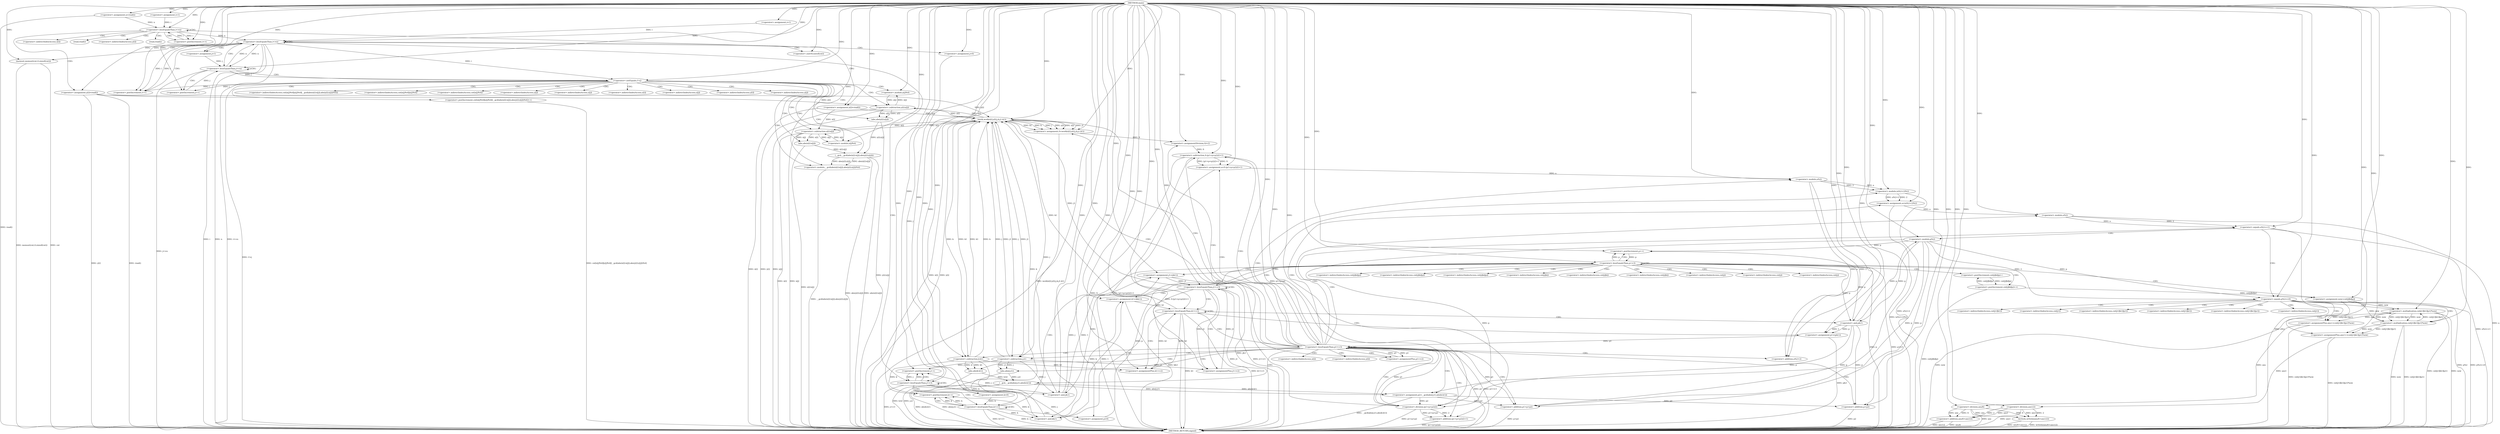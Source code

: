 digraph "main" {  
"1000282" [label = "(METHOD,main)" ]
"1000567" [label = "(METHOD_RETURN,signed)" ]
"1000284" [label = "(<operator>.assignment,n=read())" ]
"1000559" [label = "(writeln,writeln(ans/6+ans1/2))" ]
"1000289" [label = "(<operator>.assignment,i=1)" ]
"1000292" [label = "(<operator>.lessEqualsThan,i<=n)" ]
"1000295" [label = "(<operator>.postIncrement,i++)" ]
"1000311" [label = "(<operator>.assignment,i=1)" ]
"1000314" [label = "(<operator>.lessEqualsThan,i<=n)" ]
"1000317" [label = "(<operator>.postIncrement,i++)" ]
"1000320" [label = "(memset,memset(cnt,0,sizeof(cnt)))" ]
"1000560" [label = "(<operator>.addition,ans/6+ans1/2)" ]
"1000299" [label = "(<operator>.assignment,x[i]=read())" ]
"1000304" [label = "(<operator>.assignment,y[i]=read())" ]
"1000327" [label = "(<operator>.assignment,j=1)" ]
"1000330" [label = "(<operator>.lessEqualsThan,j<=n)" ]
"1000333" [label = "(<operator>.postIncrement,j++)" ]
"1000376" [label = "(<operator>.assignment,j=0)" ]
"1000379" [label = "(<operator>.lessEqualsThan,j<=3)" ]
"1000382" [label = "(<operator>.postIncrement,j++)" ]
"1000561" [label = "(<operator>.division,ans/6)" ]
"1000564" [label = "(<operator>.division,ans1/2)" ]
"1000323" [label = "(<operator>.sizeOf,sizeof(cnt))" ]
"1000336" [label = "(<operator>.notEquals,i!=j)" ]
"1000386" [label = "(<operator>.assignment,k=0)" ]
"1000389" [label = "(<operator>.lessEqualsThan,k<=3)" ]
"1000392" [label = "(<operator>.postIncrement,k++)" ]
"1000340" [label = "(<operator>.postIncrement,cnt[x[j]%4][y[j]%4][__gcd(abs(x[i]-x[j]),abs(y[i]-y[j]))%4]++)" ]
"1000396" [label = "(<operator>.assignment,p=0)" ]
"1000399" [label = "(<operator>.lessEqualsThan,p<=3)" ]
"1000402" [label = "(<operator>.postIncrement,p++)" ]
"1000406" [label = "(<operator>.assignment,now=cnt[j][k][p])" ]
"1000415" [label = "(<operator>.postDecrement,cnt[j][k][p]--)" ]
"1000551" [label = "(<operator>.postIncrement,cnt[j][k][p]++)" ]
"1000425" [label = "(<operator>.assignment,j1=(j&1))" ]
"1000430" [label = "(<operator>.lessEqualsThan,j1<=3)" ]
"1000433" [label = "(<operator>.assignmentPlus,j1+=2)" ]
"1000355" [label = "(<operator>.modulo,__gcd(abs(x[i]-x[j]),abs(y[i]-y[j]))%4)" ]
"1000438" [label = "(<operator>.assignment,k1=(k&1))" ]
"1000443" [label = "(<operator>.lessEqualsThan,k1<=3)" ]
"1000446" [label = "(<operator>.assignmentPlus,k1+=2)" ]
"1000350" [label = "(<operator>.modulo,y[j]%4)" ]
"1000356" [label = "(__gcd,__gcd(abs(x[i]-x[j]),abs(y[i]-y[j])))" ]
"1000427" [label = "(<operator>.and,j&1)" ]
"1000451" [label = "(<operator>.assignment,p1=(p&1))" ]
"1000456" [label = "(<operator>.lessEqualsThan,p1<=3)" ]
"1000459" [label = "(<operator>.assignmentPlus,p1+=2)" ]
"1000345" [label = "(<operator>.modulo,x[j]%4)" ]
"1000357" [label = "(abs,abs(x[i]-x[j]))" ]
"1000365" [label = "(abs,abs(y[i]-y[j]))" ]
"1000440" [label = "(<operator>.and,k&1)" ]
"1000464" [label = "(<operator>.assignment,S=work(x[i],y[i],j,k,j1,k1))" ]
"1000477" [label = "(<operator>.assignmentDivision,S/=2)" ]
"1000481" [label = "(<operator>.assignment,p2=__gcd(abs(j-j1),abs(k-k1)))" ]
"1000493" [label = "(<operator>.assignment,a=S-(p1+p+p2)/2+1)" ]
"1000506" [label = "(<operator>.assignment,a=(a%2+2)%2)" ]
"1000358" [label = "(<operator>.subtraction,x[i]-x[j])" ]
"1000366" [label = "(<operator>.subtraction,y[i]-y[j])" ]
"1000453" [label = "(<operator>.and,p&1)" ]
"1000516" [label = "(<operator>.equals,a%2==1)" ]
"1000466" [label = "(work,work(x[i],y[i],j,k,j1,k1))" ]
"1000483" [label = "(__gcd,__gcd(abs(j-j1),abs(k-k1)))" ]
"1000495" [label = "(<operator>.subtraction,S-(p1+p+p2)/2+1)" ]
"1000508" [label = "(<operator>.modulo,(a%2+2)%2)" ]
"1000484" [label = "(abs,abs(j-j1))" ]
"1000488" [label = "(abs,abs(k-k1))" ]
"1000497" [label = "(<operator>.addition,(p1+p+p2)/2+1)" ]
"1000509" [label = "(<operator>.addition,a%2+2)" ]
"1000517" [label = "(<operator>.modulo,a%2)" ]
"1000523" [label = "(<operator>.equals,p%2==0)" ]
"1000528" [label = "(<operator>.assignmentPlus,ans+=cnt[j1][k1][p1]*now)" ]
"1000485" [label = "(<operator>.subtraction,j-j1)" ]
"1000489" [label = "(<operator>.subtraction,k-k1)" ]
"1000498" [label = "(<operator>.division,(p1+p+p2)/2)" ]
"1000510" [label = "(<operator>.modulo,a%2)" ]
"1000540" [label = "(<operator>.assignmentPlus,ans1+=cnt[j1][k1][p1]*now)" ]
"1000499" [label = "(<operator>.addition,p1+p+p2)" ]
"1000524" [label = "(<operator>.modulo,p%2)" ]
"1000530" [label = "(<operator>.multiplication,cnt[j1][k1][p1]*now)" ]
"1000501" [label = "(<operator>.addition,p+p2)" ]
"1000542" [label = "(<operator>.multiplication,cnt[j1][k1][p1]*now)" ]
"1000300" [label = "(<operator>.indirectIndexAccess,x[i])" ]
"1000303" [label = "(read,read())" ]
"1000305" [label = "(<operator>.indirectIndexAccess,y[i])" ]
"1000308" [label = "(read,read())" ]
"1000341" [label = "(<operator>.indirectIndexAccess,cnt[x[j]%4][y[j]%4][__gcd(abs(x[i]-x[j]),abs(y[i]-y[j]))%4])" ]
"1000342" [label = "(<operator>.indirectIndexAccess,cnt[x[j]%4][y[j]%4])" ]
"1000408" [label = "(<operator>.indirectIndexAccess,cnt[j][k][p])" ]
"1000416" [label = "(<operator>.indirectIndexAccess,cnt[j][k][p])" ]
"1000552" [label = "(<operator>.indirectIndexAccess,cnt[j][k][p])" ]
"1000343" [label = "(<operator>.indirectIndexAccess,cnt[x[j]%4])" ]
"1000409" [label = "(<operator>.indirectIndexAccess,cnt[j][k])" ]
"1000417" [label = "(<operator>.indirectIndexAccess,cnt[j][k])" ]
"1000553" [label = "(<operator>.indirectIndexAccess,cnt[j][k])" ]
"1000351" [label = "(<operator>.indirectIndexAccess,y[j])" ]
"1000410" [label = "(<operator>.indirectIndexAccess,cnt[j])" ]
"1000418" [label = "(<operator>.indirectIndexAccess,cnt[j])" ]
"1000554" [label = "(<operator>.indirectIndexAccess,cnt[j])" ]
"1000346" [label = "(<operator>.indirectIndexAccess,x[j])" ]
"1000359" [label = "(<operator>.indirectIndexAccess,x[i])" ]
"1000362" [label = "(<operator>.indirectIndexAccess,x[j])" ]
"1000367" [label = "(<operator>.indirectIndexAccess,y[i])" ]
"1000370" [label = "(<operator>.indirectIndexAccess,y[j])" ]
"1000467" [label = "(<operator>.indirectIndexAccess,x[i])" ]
"1000470" [label = "(<operator>.indirectIndexAccess,y[i])" ]
"1000531" [label = "(<operator>.indirectIndexAccess,cnt[j1][k1][p1])" ]
"1000532" [label = "(<operator>.indirectIndexAccess,cnt[j1][k1])" ]
"1000543" [label = "(<operator>.indirectIndexAccess,cnt[j1][k1][p1])" ]
"1000533" [label = "(<operator>.indirectIndexAccess,cnt[j1])" ]
"1000544" [label = "(<operator>.indirectIndexAccess,cnt[j1][k1])" ]
"1000545" [label = "(<operator>.indirectIndexAccess,cnt[j1])" ]
  "1000284" -> "1000567"  [ label = "DDG: read()"] 
  "1000314" -> "1000567"  [ label = "DDG: i"] 
  "1000314" -> "1000567"  [ label = "DDG: n"] 
  "1000314" -> "1000567"  [ label = "DDG: i<=n"] 
  "1000561" -> "1000567"  [ label = "DDG: ans"] 
  "1000560" -> "1000567"  [ label = "DDG: ans/6"] 
  "1000564" -> "1000567"  [ label = "DDG: ans1"] 
  "1000560" -> "1000567"  [ label = "DDG: ans1/2"] 
  "1000559" -> "1000567"  [ label = "DDG: ans/6+ans1/2"] 
  "1000559" -> "1000567"  [ label = "DDG: writeln(ans/6+ans1/2)"] 
  "1000320" -> "1000567"  [ label = "DDG: cnt"] 
  "1000320" -> "1000567"  [ label = "DDG: memset(cnt,0,sizeof(cnt))"] 
  "1000330" -> "1000567"  [ label = "DDG: j<=n"] 
  "1000379" -> "1000567"  [ label = "DDG: j"] 
  "1000379" -> "1000567"  [ label = "DDG: j<=3"] 
  "1000389" -> "1000567"  [ label = "DDG: k"] 
  "1000389" -> "1000567"  [ label = "DDG: k<=3"] 
  "1000399" -> "1000567"  [ label = "DDG: p"] 
  "1000399" -> "1000567"  [ label = "DDG: p<=3"] 
  "1000406" -> "1000567"  [ label = "DDG: now"] 
  "1000425" -> "1000567"  [ label = "DDG: j&1"] 
  "1000430" -> "1000567"  [ label = "DDG: j1"] 
  "1000430" -> "1000567"  [ label = "DDG: j1<=3"] 
  "1000551" -> "1000567"  [ label = "DDG: cnt[j][k][p]"] 
  "1000438" -> "1000567"  [ label = "DDG: k&1"] 
  "1000443" -> "1000567"  [ label = "DDG: k1"] 
  "1000443" -> "1000567"  [ label = "DDG: k1<=3"] 
  "1000451" -> "1000567"  [ label = "DDG: p&1"] 
  "1000456" -> "1000567"  [ label = "DDG: p1"] 
  "1000456" -> "1000567"  [ label = "DDG: p1<=3"] 
  "1000466" -> "1000567"  [ label = "DDG: x[i]"] 
  "1000466" -> "1000567"  [ label = "DDG: y[i]"] 
  "1000464" -> "1000567"  [ label = "DDG: work(x[i],y[i],j,k,j1,k1)"] 
  "1000484" -> "1000567"  [ label = "DDG: j-j1"] 
  "1000483" -> "1000567"  [ label = "DDG: abs(j-j1)"] 
  "1000488" -> "1000567"  [ label = "DDG: k-k1"] 
  "1000483" -> "1000567"  [ label = "DDG: abs(k-k1)"] 
  "1000481" -> "1000567"  [ label = "DDG: __gcd(abs(j-j1),abs(k-k1))"] 
  "1000495" -> "1000567"  [ label = "DDG: S"] 
  "1000501" -> "1000567"  [ label = "DDG: p2"] 
  "1000499" -> "1000567"  [ label = "DDG: p+p2"] 
  "1000498" -> "1000567"  [ label = "DDG: p1+p+p2"] 
  "1000497" -> "1000567"  [ label = "DDG: (p1+p+p2)/2"] 
  "1000495" -> "1000567"  [ label = "DDG: (p1+p+p2)/2+1"] 
  "1000493" -> "1000567"  [ label = "DDG: S-(p1+p+p2)/2+1"] 
  "1000508" -> "1000567"  [ label = "DDG: a%2+2"] 
  "1000506" -> "1000567"  [ label = "DDG: (a%2+2)%2"] 
  "1000517" -> "1000567"  [ label = "DDG: a"] 
  "1000516" -> "1000567"  [ label = "DDG: a%2"] 
  "1000516" -> "1000567"  [ label = "DDG: a%2==1"] 
  "1000523" -> "1000567"  [ label = "DDG: p%2"] 
  "1000523" -> "1000567"  [ label = "DDG: p%2==0"] 
  "1000542" -> "1000567"  [ label = "DDG: cnt[j1][k1][p1]"] 
  "1000542" -> "1000567"  [ label = "DDG: now"] 
  "1000540" -> "1000567"  [ label = "DDG: cnt[j1][k1][p1]*now"] 
  "1000530" -> "1000567"  [ label = "DDG: cnt[j1][k1][p1]"] 
  "1000530" -> "1000567"  [ label = "DDG: now"] 
  "1000528" -> "1000567"  [ label = "DDG: cnt[j1][k1][p1]*now"] 
  "1000336" -> "1000567"  [ label = "DDG: i!=j"] 
  "1000358" -> "1000567"  [ label = "DDG: x[i]"] 
  "1000358" -> "1000567"  [ label = "DDG: x[j]"] 
  "1000357" -> "1000567"  [ label = "DDG: x[i]-x[j]"] 
  "1000356" -> "1000567"  [ label = "DDG: abs(x[i]-x[j])"] 
  "1000366" -> "1000567"  [ label = "DDG: y[i]"] 
  "1000366" -> "1000567"  [ label = "DDG: y[j]"] 
  "1000365" -> "1000567"  [ label = "DDG: y[i]-y[j]"] 
  "1000356" -> "1000567"  [ label = "DDG: abs(y[i]-y[j])"] 
  "1000355" -> "1000567"  [ label = "DDG: __gcd(abs(x[i]-x[j]),abs(y[i]-y[j]))"] 
  "1000340" -> "1000567"  [ label = "DDG: cnt[x[j]%4][y[j]%4][__gcd(abs(x[i]-x[j]),abs(y[i]-y[j]))%4]"] 
  "1000299" -> "1000567"  [ label = "DDG: x[i]"] 
  "1000304" -> "1000567"  [ label = "DDG: y[i]"] 
  "1000304" -> "1000567"  [ label = "DDG: read()"] 
  "1000282" -> "1000284"  [ label = "DDG: "] 
  "1000282" -> "1000289"  [ label = "DDG: "] 
  "1000282" -> "1000311"  [ label = "DDG: "] 
  "1000561" -> "1000559"  [ label = "DDG: ans"] 
  "1000561" -> "1000559"  [ label = "DDG: 6"] 
  "1000564" -> "1000559"  [ label = "DDG: ans1"] 
  "1000564" -> "1000559"  [ label = "DDG: 2"] 
  "1000289" -> "1000292"  [ label = "DDG: i"] 
  "1000295" -> "1000292"  [ label = "DDG: i"] 
  "1000282" -> "1000292"  [ label = "DDG: "] 
  "1000284" -> "1000292"  [ label = "DDG: n"] 
  "1000292" -> "1000295"  [ label = "DDG: i"] 
  "1000282" -> "1000295"  [ label = "DDG: "] 
  "1000311" -> "1000314"  [ label = "DDG: i"] 
  "1000317" -> "1000314"  [ label = "DDG: i"] 
  "1000282" -> "1000314"  [ label = "DDG: "] 
  "1000292" -> "1000314"  [ label = "DDG: n"] 
  "1000330" -> "1000314"  [ label = "DDG: n"] 
  "1000314" -> "1000317"  [ label = "DDG: i"] 
  "1000336" -> "1000317"  [ label = "DDG: i"] 
  "1000282" -> "1000317"  [ label = "DDG: "] 
  "1000561" -> "1000560"  [ label = "DDG: ans"] 
  "1000561" -> "1000560"  [ label = "DDG: 6"] 
  "1000564" -> "1000560"  [ label = "DDG: ans1"] 
  "1000564" -> "1000560"  [ label = "DDG: 2"] 
  "1000282" -> "1000299"  [ label = "DDG: "] 
  "1000282" -> "1000304"  [ label = "DDG: "] 
  "1000282" -> "1000320"  [ label = "DDG: "] 
  "1000282" -> "1000327"  [ label = "DDG: "] 
  "1000282" -> "1000376"  [ label = "DDG: "] 
  "1000528" -> "1000561"  [ label = "DDG: ans"] 
  "1000282" -> "1000561"  [ label = "DDG: "] 
  "1000540" -> "1000564"  [ label = "DDG: ans1"] 
  "1000282" -> "1000564"  [ label = "DDG: "] 
  "1000282" -> "1000323"  [ label = "DDG: "] 
  "1000327" -> "1000330"  [ label = "DDG: j"] 
  "1000333" -> "1000330"  [ label = "DDG: j"] 
  "1000282" -> "1000330"  [ label = "DDG: "] 
  "1000314" -> "1000330"  [ label = "DDG: n"] 
  "1000336" -> "1000333"  [ label = "DDG: j"] 
  "1000282" -> "1000333"  [ label = "DDG: "] 
  "1000376" -> "1000379"  [ label = "DDG: j"] 
  "1000382" -> "1000379"  [ label = "DDG: j"] 
  "1000282" -> "1000379"  [ label = "DDG: "] 
  "1000379" -> "1000382"  [ label = "DDG: j"] 
  "1000427" -> "1000382"  [ label = "DDG: j"] 
  "1000485" -> "1000382"  [ label = "DDG: j"] 
  "1000282" -> "1000382"  [ label = "DDG: "] 
  "1000282" -> "1000386"  [ label = "DDG: "] 
  "1000314" -> "1000336"  [ label = "DDG: i"] 
  "1000282" -> "1000336"  [ label = "DDG: "] 
  "1000330" -> "1000336"  [ label = "DDG: j"] 
  "1000386" -> "1000389"  [ label = "DDG: k"] 
  "1000392" -> "1000389"  [ label = "DDG: k"] 
  "1000282" -> "1000389"  [ label = "DDG: "] 
  "1000389" -> "1000392"  [ label = "DDG: k"] 
  "1000440" -> "1000392"  [ label = "DDG: k"] 
  "1000489" -> "1000392"  [ label = "DDG: k"] 
  "1000282" -> "1000392"  [ label = "DDG: "] 
  "1000282" -> "1000396"  [ label = "DDG: "] 
  "1000396" -> "1000399"  [ label = "DDG: p"] 
  "1000402" -> "1000399"  [ label = "DDG: p"] 
  "1000282" -> "1000399"  [ label = "DDG: "] 
  "1000399" -> "1000402"  [ label = "DDG: p"] 
  "1000453" -> "1000402"  [ label = "DDG: p"] 
  "1000524" -> "1000402"  [ label = "DDG: p"] 
  "1000282" -> "1000402"  [ label = "DDG: "] 
  "1000551" -> "1000406"  [ label = "DDG: cnt[j][k][p]"] 
  "1000282" -> "1000406"  [ label = "DDG: "] 
  "1000551" -> "1000415"  [ label = "DDG: cnt[j][k][p]"] 
  "1000427" -> "1000425"  [ label = "DDG: j"] 
  "1000427" -> "1000425"  [ label = "DDG: 1"] 
  "1000282" -> "1000433"  [ label = "DDG: "] 
  "1000415" -> "1000551"  [ label = "DDG: cnt[j][k][p]"] 
  "1000356" -> "1000355"  [ label = "DDG: abs(y[i]-y[j])"] 
  "1000356" -> "1000355"  [ label = "DDG: abs(x[i]-x[j])"] 
  "1000282" -> "1000355"  [ label = "DDG: "] 
  "1000282" -> "1000425"  [ label = "DDG: "] 
  "1000425" -> "1000430"  [ label = "DDG: j1"] 
  "1000433" -> "1000430"  [ label = "DDG: j1"] 
  "1000282" -> "1000430"  [ label = "DDG: "] 
  "1000430" -> "1000433"  [ label = "DDG: j1"] 
  "1000485" -> "1000433"  [ label = "DDG: j1"] 
  "1000440" -> "1000438"  [ label = "DDG: 1"] 
  "1000440" -> "1000438"  [ label = "DDG: k"] 
  "1000282" -> "1000446"  [ label = "DDG: "] 
  "1000366" -> "1000350"  [ label = "DDG: y[j]"] 
  "1000282" -> "1000350"  [ label = "DDG: "] 
  "1000357" -> "1000356"  [ label = "DDG: x[i]-x[j]"] 
  "1000365" -> "1000356"  [ label = "DDG: y[i]-y[j]"] 
  "1000379" -> "1000427"  [ label = "DDG: j"] 
  "1000485" -> "1000427"  [ label = "DDG: j"] 
  "1000282" -> "1000427"  [ label = "DDG: "] 
  "1000282" -> "1000438"  [ label = "DDG: "] 
  "1000438" -> "1000443"  [ label = "DDG: k1"] 
  "1000446" -> "1000443"  [ label = "DDG: k1"] 
  "1000282" -> "1000443"  [ label = "DDG: "] 
  "1000443" -> "1000446"  [ label = "DDG: k1"] 
  "1000489" -> "1000446"  [ label = "DDG: k1"] 
  "1000453" -> "1000451"  [ label = "DDG: 1"] 
  "1000453" -> "1000451"  [ label = "DDG: p"] 
  "1000282" -> "1000459"  [ label = "DDG: "] 
  "1000358" -> "1000345"  [ label = "DDG: x[j]"] 
  "1000282" -> "1000345"  [ label = "DDG: "] 
  "1000358" -> "1000357"  [ label = "DDG: x[j]"] 
  "1000358" -> "1000357"  [ label = "DDG: x[i]"] 
  "1000366" -> "1000365"  [ label = "DDG: y[j]"] 
  "1000366" -> "1000365"  [ label = "DDG: y[i]"] 
  "1000389" -> "1000440"  [ label = "DDG: k"] 
  "1000489" -> "1000440"  [ label = "DDG: k"] 
  "1000282" -> "1000440"  [ label = "DDG: "] 
  "1000282" -> "1000451"  [ label = "DDG: "] 
  "1000451" -> "1000456"  [ label = "DDG: p1"] 
  "1000459" -> "1000456"  [ label = "DDG: p1"] 
  "1000282" -> "1000456"  [ label = "DDG: "] 
  "1000456" -> "1000459"  [ label = "DDG: p1"] 
  "1000466" -> "1000464"  [ label = "DDG: j"] 
  "1000466" -> "1000464"  [ label = "DDG: y[i]"] 
  "1000466" -> "1000464"  [ label = "DDG: x[i]"] 
  "1000466" -> "1000464"  [ label = "DDG: j1"] 
  "1000466" -> "1000464"  [ label = "DDG: k1"] 
  "1000466" -> "1000464"  [ label = "DDG: k"] 
  "1000282" -> "1000477"  [ label = "DDG: "] 
  "1000483" -> "1000481"  [ label = "DDG: abs(j-j1)"] 
  "1000483" -> "1000481"  [ label = "DDG: abs(k-k1)"] 
  "1000495" -> "1000493"  [ label = "DDG: S"] 
  "1000495" -> "1000493"  [ label = "DDG: (p1+p+p2)/2+1"] 
  "1000508" -> "1000506"  [ label = "DDG: 2"] 
  "1000508" -> "1000506"  [ label = "DDG: a%2+2"] 
  "1000466" -> "1000358"  [ label = "DDG: x[i]"] 
  "1000299" -> "1000358"  [ label = "DDG: x[i]"] 
  "1000345" -> "1000358"  [ label = "DDG: x[j]"] 
  "1000466" -> "1000366"  [ label = "DDG: y[i]"] 
  "1000304" -> "1000366"  [ label = "DDG: y[i]"] 
  "1000350" -> "1000366"  [ label = "DDG: y[j]"] 
  "1000399" -> "1000453"  [ label = "DDG: p"] 
  "1000524" -> "1000453"  [ label = "DDG: p"] 
  "1000282" -> "1000453"  [ label = "DDG: "] 
  "1000282" -> "1000464"  [ label = "DDG: "] 
  "1000464" -> "1000477"  [ label = "DDG: S"] 
  "1000282" -> "1000481"  [ label = "DDG: "] 
  "1000282" -> "1000493"  [ label = "DDG: "] 
  "1000282" -> "1000506"  [ label = "DDG: "] 
  "1000358" -> "1000466"  [ label = "DDG: x[i]"] 
  "1000299" -> "1000466"  [ label = "DDG: x[i]"] 
  "1000427" -> "1000466"  [ label = "DDG: j"] 
  "1000485" -> "1000466"  [ label = "DDG: j"] 
  "1000282" -> "1000466"  [ label = "DDG: "] 
  "1000366" -> "1000466"  [ label = "DDG: y[i]"] 
  "1000304" -> "1000466"  [ label = "DDG: y[i]"] 
  "1000430" -> "1000466"  [ label = "DDG: j1"] 
  "1000485" -> "1000466"  [ label = "DDG: j1"] 
  "1000443" -> "1000466"  [ label = "DDG: k1"] 
  "1000489" -> "1000466"  [ label = "DDG: k1"] 
  "1000440" -> "1000466"  [ label = "DDG: k"] 
  "1000489" -> "1000466"  [ label = "DDG: k"] 
  "1000484" -> "1000483"  [ label = "DDG: j-j1"] 
  "1000488" -> "1000483"  [ label = "DDG: k-k1"] 
  "1000477" -> "1000495"  [ label = "DDG: S"] 
  "1000282" -> "1000495"  [ label = "DDG: "] 
  "1000498" -> "1000495"  [ label = "DDG: 2"] 
  "1000498" -> "1000495"  [ label = "DDG: p1+p+p2"] 
  "1000282" -> "1000508"  [ label = "DDG: "] 
  "1000510" -> "1000508"  [ label = "DDG: a"] 
  "1000510" -> "1000508"  [ label = "DDG: 2"] 
  "1000517" -> "1000516"  [ label = "DDG: a"] 
  "1000517" -> "1000516"  [ label = "DDG: 2"] 
  "1000282" -> "1000516"  [ label = "DDG: "] 
  "1000485" -> "1000484"  [ label = "DDG: j"] 
  "1000485" -> "1000484"  [ label = "DDG: j1"] 
  "1000489" -> "1000488"  [ label = "DDG: k1"] 
  "1000489" -> "1000488"  [ label = "DDG: k"] 
  "1000498" -> "1000497"  [ label = "DDG: 2"] 
  "1000498" -> "1000497"  [ label = "DDG: p1+p+p2"] 
  "1000282" -> "1000497"  [ label = "DDG: "] 
  "1000510" -> "1000509"  [ label = "DDG: a"] 
  "1000510" -> "1000509"  [ label = "DDG: 2"] 
  "1000282" -> "1000509"  [ label = "DDG: "] 
  "1000506" -> "1000517"  [ label = "DDG: a"] 
  "1000282" -> "1000517"  [ label = "DDG: "] 
  "1000530" -> "1000528"  [ label = "DDG: cnt[j1][k1][p1]"] 
  "1000530" -> "1000528"  [ label = "DDG: now"] 
  "1000466" -> "1000485"  [ label = "DDG: j"] 
  "1000282" -> "1000485"  [ label = "DDG: "] 
  "1000466" -> "1000485"  [ label = "DDG: j1"] 
  "1000466" -> "1000489"  [ label = "DDG: k"] 
  "1000282" -> "1000489"  [ label = "DDG: "] 
  "1000466" -> "1000489"  [ label = "DDG: k1"] 
  "1000456" -> "1000498"  [ label = "DDG: p1"] 
  "1000282" -> "1000498"  [ label = "DDG: "] 
  "1000481" -> "1000498"  [ label = "DDG: p2"] 
  "1000453" -> "1000498"  [ label = "DDG: p"] 
  "1000524" -> "1000498"  [ label = "DDG: p"] 
  "1000493" -> "1000510"  [ label = "DDG: a"] 
  "1000282" -> "1000510"  [ label = "DDG: "] 
  "1000524" -> "1000523"  [ label = "DDG: 2"] 
  "1000524" -> "1000523"  [ label = "DDG: p"] 
  "1000282" -> "1000523"  [ label = "DDG: "] 
  "1000282" -> "1000528"  [ label = "DDG: "] 
  "1000542" -> "1000540"  [ label = "DDG: cnt[j1][k1][p1]"] 
  "1000542" -> "1000540"  [ label = "DDG: now"] 
  "1000456" -> "1000499"  [ label = "DDG: p1"] 
  "1000282" -> "1000499"  [ label = "DDG: "] 
  "1000481" -> "1000499"  [ label = "DDG: p2"] 
  "1000453" -> "1000499"  [ label = "DDG: p"] 
  "1000524" -> "1000499"  [ label = "DDG: p"] 
  "1000282" -> "1000524"  [ label = "DDG: "] 
  "1000453" -> "1000524"  [ label = "DDG: p"] 
  "1000542" -> "1000530"  [ label = "DDG: cnt[j1][k1][p1]"] 
  "1000406" -> "1000530"  [ label = "DDG: now"] 
  "1000542" -> "1000530"  [ label = "DDG: now"] 
  "1000282" -> "1000530"  [ label = "DDG: "] 
  "1000282" -> "1000540"  [ label = "DDG: "] 
  "1000453" -> "1000501"  [ label = "DDG: p"] 
  "1000524" -> "1000501"  [ label = "DDG: p"] 
  "1000282" -> "1000501"  [ label = "DDG: "] 
  "1000481" -> "1000501"  [ label = "DDG: p2"] 
  "1000530" -> "1000542"  [ label = "DDG: cnt[j1][k1][p1]"] 
  "1000406" -> "1000542"  [ label = "DDG: now"] 
  "1000530" -> "1000542"  [ label = "DDG: now"] 
  "1000282" -> "1000542"  [ label = "DDG: "] 
  "1000292" -> "1000308"  [ label = "CDG: "] 
  "1000292" -> "1000300"  [ label = "CDG: "] 
  "1000292" -> "1000292"  [ label = "CDG: "] 
  "1000292" -> "1000303"  [ label = "CDG: "] 
  "1000292" -> "1000299"  [ label = "CDG: "] 
  "1000292" -> "1000305"  [ label = "CDG: "] 
  "1000292" -> "1000304"  [ label = "CDG: "] 
  "1000292" -> "1000295"  [ label = "CDG: "] 
  "1000314" -> "1000330"  [ label = "CDG: "] 
  "1000314" -> "1000376"  [ label = "CDG: "] 
  "1000314" -> "1000314"  [ label = "CDG: "] 
  "1000314" -> "1000317"  [ label = "CDG: "] 
  "1000314" -> "1000379"  [ label = "CDG: "] 
  "1000314" -> "1000320"  [ label = "CDG: "] 
  "1000314" -> "1000323"  [ label = "CDG: "] 
  "1000314" -> "1000327"  [ label = "CDG: "] 
  "1000330" -> "1000330"  [ label = "CDG: "] 
  "1000330" -> "1000336"  [ label = "CDG: "] 
  "1000330" -> "1000333"  [ label = "CDG: "] 
  "1000379" -> "1000389"  [ label = "CDG: "] 
  "1000379" -> "1000382"  [ label = "CDG: "] 
  "1000379" -> "1000379"  [ label = "CDG: "] 
  "1000379" -> "1000386"  [ label = "CDG: "] 
  "1000336" -> "1000362"  [ label = "CDG: "] 
  "1000336" -> "1000370"  [ label = "CDG: "] 
  "1000336" -> "1000357"  [ label = "CDG: "] 
  "1000336" -> "1000355"  [ label = "CDG: "] 
  "1000336" -> "1000367"  [ label = "CDG: "] 
  "1000336" -> "1000350"  [ label = "CDG: "] 
  "1000336" -> "1000340"  [ label = "CDG: "] 
  "1000336" -> "1000356"  [ label = "CDG: "] 
  "1000336" -> "1000346"  [ label = "CDG: "] 
  "1000336" -> "1000345"  [ label = "CDG: "] 
  "1000336" -> "1000341"  [ label = "CDG: "] 
  "1000336" -> "1000342"  [ label = "CDG: "] 
  "1000336" -> "1000359"  [ label = "CDG: "] 
  "1000336" -> "1000351"  [ label = "CDG: "] 
  "1000336" -> "1000365"  [ label = "CDG: "] 
  "1000336" -> "1000366"  [ label = "CDG: "] 
  "1000336" -> "1000358"  [ label = "CDG: "] 
  "1000336" -> "1000343"  [ label = "CDG: "] 
  "1000389" -> "1000389"  [ label = "CDG: "] 
  "1000389" -> "1000396"  [ label = "CDG: "] 
  "1000389" -> "1000399"  [ label = "CDG: "] 
  "1000389" -> "1000392"  [ label = "CDG: "] 
  "1000399" -> "1000430"  [ label = "CDG: "] 
  "1000399" -> "1000410"  [ label = "CDG: "] 
  "1000399" -> "1000552"  [ label = "CDG: "] 
  "1000399" -> "1000408"  [ label = "CDG: "] 
  "1000399" -> "1000402"  [ label = "CDG: "] 
  "1000399" -> "1000418"  [ label = "CDG: "] 
  "1000399" -> "1000399"  [ label = "CDG: "] 
  "1000399" -> "1000409"  [ label = "CDG: "] 
  "1000399" -> "1000406"  [ label = "CDG: "] 
  "1000399" -> "1000415"  [ label = "CDG: "] 
  "1000399" -> "1000551"  [ label = "CDG: "] 
  "1000399" -> "1000427"  [ label = "CDG: "] 
  "1000399" -> "1000417"  [ label = "CDG: "] 
  "1000399" -> "1000553"  [ label = "CDG: "] 
  "1000399" -> "1000554"  [ label = "CDG: "] 
  "1000399" -> "1000425"  [ label = "CDG: "] 
  "1000399" -> "1000416"  [ label = "CDG: "] 
  "1000430" -> "1000430"  [ label = "CDG: "] 
  "1000430" -> "1000438"  [ label = "CDG: "] 
  "1000430" -> "1000443"  [ label = "CDG: "] 
  "1000430" -> "1000433"  [ label = "CDG: "] 
  "1000430" -> "1000440"  [ label = "CDG: "] 
  "1000443" -> "1000456"  [ label = "CDG: "] 
  "1000443" -> "1000446"  [ label = "CDG: "] 
  "1000443" -> "1000443"  [ label = "CDG: "] 
  "1000443" -> "1000451"  [ label = "CDG: "] 
  "1000443" -> "1000453"  [ label = "CDG: "] 
  "1000456" -> "1000456"  [ label = "CDG: "] 
  "1000456" -> "1000464"  [ label = "CDG: "] 
  "1000456" -> "1000488"  [ label = "CDG: "] 
  "1000456" -> "1000495"  [ label = "CDG: "] 
  "1000456" -> "1000498"  [ label = "CDG: "] 
  "1000456" -> "1000470"  [ label = "CDG: "] 
  "1000456" -> "1000497"  [ label = "CDG: "] 
  "1000456" -> "1000459"  [ label = "CDG: "] 
  "1000456" -> "1000481"  [ label = "CDG: "] 
  "1000456" -> "1000483"  [ label = "CDG: "] 
  "1000456" -> "1000466"  [ label = "CDG: "] 
  "1000456" -> "1000477"  [ label = "CDG: "] 
  "1000456" -> "1000499"  [ label = "CDG: "] 
  "1000456" -> "1000506"  [ label = "CDG: "] 
  "1000456" -> "1000467"  [ label = "CDG: "] 
  "1000456" -> "1000501"  [ label = "CDG: "] 
  "1000456" -> "1000517"  [ label = "CDG: "] 
  "1000456" -> "1000508"  [ label = "CDG: "] 
  "1000456" -> "1000485"  [ label = "CDG: "] 
  "1000456" -> "1000516"  [ label = "CDG: "] 
  "1000456" -> "1000493"  [ label = "CDG: "] 
  "1000456" -> "1000510"  [ label = "CDG: "] 
  "1000456" -> "1000484"  [ label = "CDG: "] 
  "1000456" -> "1000509"  [ label = "CDG: "] 
  "1000456" -> "1000489"  [ label = "CDG: "] 
  "1000516" -> "1000524"  [ label = "CDG: "] 
  "1000516" -> "1000523"  [ label = "CDG: "] 
  "1000523" -> "1000543"  [ label = "CDG: "] 
  "1000523" -> "1000545"  [ label = "CDG: "] 
  "1000523" -> "1000532"  [ label = "CDG: "] 
  "1000523" -> "1000544"  [ label = "CDG: "] 
  "1000523" -> "1000528"  [ label = "CDG: "] 
  "1000523" -> "1000542"  [ label = "CDG: "] 
  "1000523" -> "1000533"  [ label = "CDG: "] 
  "1000523" -> "1000540"  [ label = "CDG: "] 
  "1000523" -> "1000530"  [ label = "CDG: "] 
  "1000523" -> "1000531"  [ label = "CDG: "] 
}
